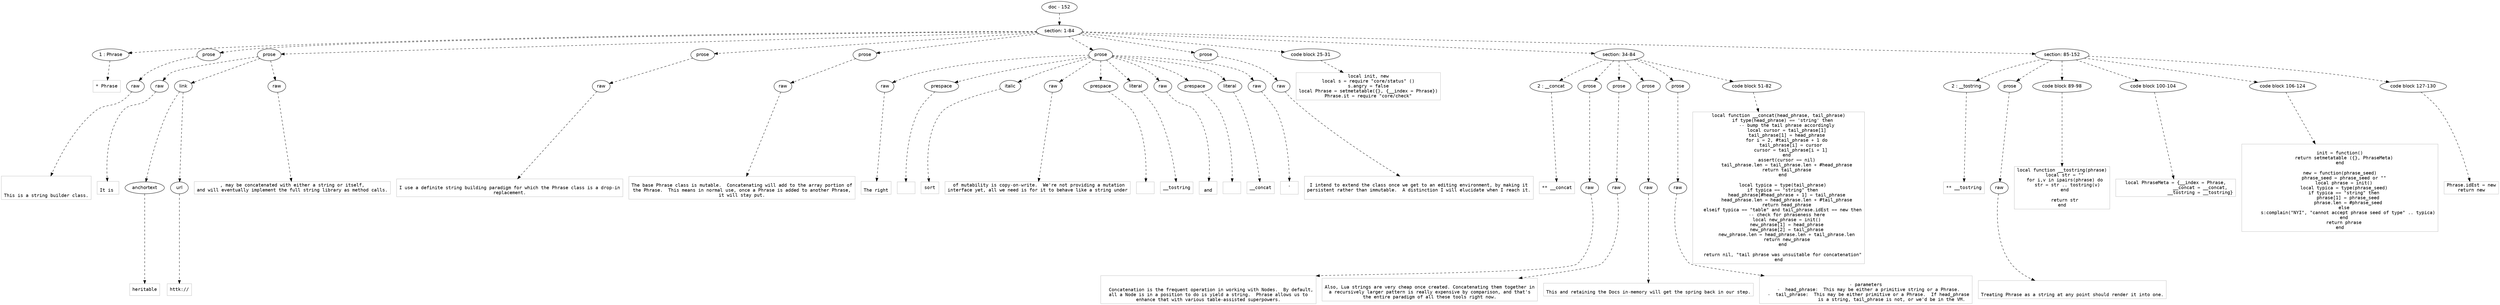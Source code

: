 digraph lpegNode {

node [fontname=Helvetica]
edge [style=dashed]

doc_0 [label="doc - 152"]


doc_0 -> { section_1}
{rank=same; section_1}

section_1 [label="section: 1-84"]


// END RANK doc_0

section_1 -> { header_2 prose_3 prose_4 prose_5 prose_6 prose_7 prose_8 codeblock_9 section_10 section_11}
{rank=same; header_2 prose_3 prose_4 prose_5 prose_6 prose_7 prose_8 codeblock_9 section_10 section_11}

header_2 [label="1 : Phrase"]

prose_3 [label="prose"]

prose_4 [label="prose"]

prose_5 [label="prose"]

prose_6 [label="prose"]

prose_7 [label="prose"]

prose_8 [label="prose"]

codeblock_9 [label="code block 25-31"]

section_10 [label="section: 34-84"]

section_11 [label="section: 85-152"]


// END RANK section_1

header_2 -> leaf_12
leaf_12  [color=Gray,shape=rectangle,fontname=Inconsolata,label="* Phrase"]
// END RANK header_2

prose_3 -> { raw_13}
{rank=same; raw_13}

raw_13 [label="raw"]


// END RANK prose_3

raw_13 -> leaf_14
leaf_14  [color=Gray,shape=rectangle,fontname=Inconsolata,label="


This is a string builder class.
"]
// END RANK raw_13

prose_4 -> { raw_15 link_16 raw_17}
{rank=same; raw_15 link_16 raw_17}

raw_15 [label="raw"]

link_16 [label="link"]

raw_17 [label="raw"]


// END RANK prose_4

raw_15 -> leaf_18
leaf_18  [color=Gray,shape=rectangle,fontname=Inconsolata,label="
It is "]
// END RANK raw_15

link_16 -> { anchortext_19 url_20}
{rank=same; anchortext_19 url_20}

anchortext_19 [label="anchortext"]

url_20 [label="url"]


// END RANK link_16

anchortext_19 -> leaf_21
leaf_21  [color=Gray,shape=rectangle,fontname=Inconsolata,label="heritable"]
// END RANK anchortext_19

url_20 -> leaf_22
leaf_22  [color=Gray,shape=rectangle,fontname=Inconsolata,label="httk://"]
// END RANK url_20

raw_17 -> leaf_23
leaf_23  [color=Gray,shape=rectangle,fontname=Inconsolata,label=", may be concatenated with either a string or itself,
and will eventually implement the full string library as method calls.
"]
// END RANK raw_17

prose_5 -> { raw_24}
{rank=same; raw_24}

raw_24 [label="raw"]


// END RANK prose_5

raw_24 -> leaf_25
leaf_25  [color=Gray,shape=rectangle,fontname=Inconsolata,label="
I use a definite string building paradigm for which the Phrase class is a drop-in
replacement.
"]
// END RANK raw_24

prose_6 -> { raw_26}
{rank=same; raw_26}

raw_26 [label="raw"]


// END RANK prose_6

raw_26 -> leaf_27
leaf_27  [color=Gray,shape=rectangle,fontname=Inconsolata,label="
The base Phrase class is mutable.  Concatenating will add to the array portion of
the Phrase.  This means in normal use, once a Phrase is added to another Phrase,
it will stay put.
"]
// END RANK raw_26

prose_7 -> { raw_28 prespace_29 italic_30 raw_31 prespace_32 literal_33 raw_34 prespace_35 literal_36 raw_37}
{rank=same; raw_28 prespace_29 italic_30 raw_31 prespace_32 literal_33 raw_34 prespace_35 literal_36 raw_37}

raw_28 [label="raw"]

prespace_29 [label="prespace"]

italic_30 [label="italic"]

raw_31 [label="raw"]

prespace_32 [label="prespace"]

literal_33 [label="literal"]

raw_34 [label="raw"]

prespace_35 [label="prespace"]

literal_36 [label="literal"]

raw_37 [label="raw"]


// END RANK prose_7

raw_28 -> leaf_38
leaf_38  [color=Gray,shape=rectangle,fontname=Inconsolata,label="
The right"]
// END RANK raw_28

prespace_29 -> leaf_39
leaf_39  [color=Gray,shape=rectangle,fontname=Inconsolata,label=" "]
// END RANK prespace_29

italic_30 -> leaf_40
leaf_40  [color=Gray,shape=rectangle,fontname=Inconsolata,label="sort"]
// END RANK italic_30

raw_31 -> leaf_41
leaf_41  [color=Gray,shape=rectangle,fontname=Inconsolata,label=" of mutability is copy-on-write.  We're not providing a mutation
interface yet, all we need is for it to behave like a string under"]
// END RANK raw_31

prespace_32 -> leaf_42
leaf_42  [color=Gray,shape=rectangle,fontname=Inconsolata,label=" "]
// END RANK prespace_32

literal_33 -> leaf_43
leaf_43  [color=Gray,shape=rectangle,fontname=Inconsolata,label="__tostring"]
// END RANK literal_33

raw_34 -> leaf_44
leaf_44  [color=Gray,shape=rectangle,fontname=Inconsolata,label="
and"]
// END RANK raw_34

prespace_35 -> leaf_45
leaf_45  [color=Gray,shape=rectangle,fontname=Inconsolata,label=" "]
// END RANK prespace_35

literal_36 -> leaf_46
leaf_46  [color=Gray,shape=rectangle,fontname=Inconsolata,label="__concat"]
// END RANK literal_36

raw_37 -> leaf_47
leaf_47  [color=Gray,shape=rectangle,fontname=Inconsolata,label=".

"]
// END RANK raw_37

prose_8 -> { raw_48}
{rank=same; raw_48}

raw_48 [label="raw"]


// END RANK prose_8

raw_48 -> leaf_49
leaf_49  [color=Gray,shape=rectangle,fontname=Inconsolata,label="
I intend to extend the class once we get to an editing environment, by making it
persistent rather than immutable.  A distinction I will elucidate when I reach it.

"]
// END RANK raw_48

codeblock_9 -> leaf_50
leaf_50  [color=Gray,shape=rectangle,fontname=Inconsolata,label="local init, new
local s = require \"core/status\" ()
s.angry = false
local Phrase = setmetatable({}, {__index = Phrase})
Phrase.it = require \"core/check\""]
// END RANK codeblock_9

section_10 -> { header_51 prose_52 prose_53 prose_54 prose_55 codeblock_56}
{rank=same; header_51 prose_52 prose_53 prose_54 prose_55 codeblock_56}

header_51 [label="2 : __concat"]

prose_52 [label="prose"]

prose_53 [label="prose"]

prose_54 [label="prose"]

prose_55 [label="prose"]

codeblock_56 [label="code block 51-82"]


// END RANK section_10

header_51 -> leaf_57
leaf_57  [color=Gray,shape=rectangle,fontname=Inconsolata,label="** __concat"]
// END RANK header_51

prose_52 -> { raw_58}
{rank=same; raw_58}

raw_58 [label="raw"]


// END RANK prose_52

raw_58 -> leaf_59
leaf_59  [color=Gray,shape=rectangle,fontname=Inconsolata,label="

  Concatenation is the frequent operation in working with Nodes.  By default,
all a Node is in a position to do is yield a string.  Phrase allows us to
enhance that with various table-assisted superpowers.
"]
// END RANK raw_58

prose_53 -> { raw_60}
{rank=same; raw_60}

raw_60 [label="raw"]


// END RANK prose_53

raw_60 -> leaf_61
leaf_61  [color=Gray,shape=rectangle,fontname=Inconsolata,label="
Also, Lua strings are very cheap once created. Concatenating them together in
a recursively larger pattern is really expensive by comparison, and that's
the entire paradigm of all these tools right now.
"]
// END RANK raw_60

prose_54 -> { raw_62}
{rank=same; raw_62}

raw_62 [label="raw"]


// END RANK prose_54

raw_62 -> leaf_63
leaf_63  [color=Gray,shape=rectangle,fontname=Inconsolata,label="
This and retaining the Docs in-memory will get the spring back in our step.
"]
// END RANK raw_62

prose_55 -> { raw_64}
{rank=same; raw_64}

raw_64 [label="raw"]


// END RANK prose_55

raw_64 -> leaf_65
leaf_65  [color=Gray,shape=rectangle,fontname=Inconsolata,label="
- parameters
  -  head_phrase:  This may be either a primitive string or a Phrase.
  -  tail_phrase:  This may be either primitive or a Phrase.  If head_phrase
                   is a string, tail_phrase is not, or we'd be in the VM.
"]
// END RANK raw_64

codeblock_56 -> leaf_66
leaf_66  [color=Gray,shape=rectangle,fontname=Inconsolata,label="local function __concat(head_phrase, tail_phrase)
   if type(head_phrase) == 'string' then
      -- bump the tail phrase accordingly
      local cursor = tail_phrase[1]
      tail_phrase[1] = head_phrase
      for i = 2, #tail_phrase + 1 do
         tail_phrase[i] = cursor
         cursor = tail_phrase[i + 1]
      end
      assert(cursor == nil)
      tail_phrase.len = tail_phrase.len + #head_phrase
      return tail_phrase
   end

   local typica = type(tail_phrase)
   if typica == \"string\" then
      head_phrase[#head_phrase + 1] = tail_phrase
      head_phrase.len = head_phrase.len + #tail_phrase
      return head_phrase
   elseif typica == \"table\" and tail_phrase.idEst == new then
      -- check for phraseness here
      local new_phrase = init()
      new_phrase[1] = head_phrase
      new_phrase[2] = tail_phrase
      new_phrase.len = head_phrase.len + tail_phrase.len
      return new_phrase
   end

   return nil, \"tail phrase was unsuitable for concatenation\"
end"]
// END RANK codeblock_56

section_11 -> { header_67 prose_68 codeblock_69 codeblock_70 codeblock_71 codeblock_72}
{rank=same; header_67 prose_68 codeblock_69 codeblock_70 codeblock_71 codeblock_72}

header_67 [label="2 : __tostring"]

prose_68 [label="prose"]

codeblock_69 [label="code block 89-98"]

codeblock_70 [label="code block 100-104"]

codeblock_71 [label="code block 106-124"]

codeblock_72 [label="code block 127-130"]


// END RANK section_11

header_67 -> leaf_73
leaf_73  [color=Gray,shape=rectangle,fontname=Inconsolata,label="** __tostring"]
// END RANK header_67

prose_68 -> { raw_74}
{rank=same; raw_74}

raw_74 [label="raw"]


// END RANK prose_68

raw_74 -> leaf_75
leaf_75  [color=Gray,shape=rectangle,fontname=Inconsolata,label="

Treating Phrase as a string at any point should render it into one.
"]
// END RANK raw_74

codeblock_69 -> leaf_76
leaf_76  [color=Gray,shape=rectangle,fontname=Inconsolata,label="local function __tostring(phrase)
  local str = \"\"
  for i,v in ipairs(phrase) do
    str = str .. tostring(v)
  end

  return str
end"]
// END RANK codeblock_69

codeblock_70 -> leaf_77
leaf_77  [color=Gray,shape=rectangle,fontname=Inconsolata,label="local PhraseMeta = {__index = Phrase,
                  __concat = __concat,
                  __tostring = __tostring}"]
// END RANK codeblock_70

codeblock_71 -> leaf_78
leaf_78  [color=Gray,shape=rectangle,fontname=Inconsolata,label="
init = function()
   return setmetatable ({}, PhraseMeta)
end

new = function(phrase_seed)
   phrase_seed = phrase_seed or \"\"
   local phrase = init()
   local typica = type(phrase_seed)
   if typica == \"string\" then
      phrase[1] = phrase_seed
      phrase.len = #phrase_seed
   else
      s:complain(\"NYI\", \"cannot accept phrase seed of type\" .. typica)
   end
   return phrase
end"]
// END RANK codeblock_71

codeblock_72 -> leaf_79
leaf_79  [color=Gray,shape=rectangle,fontname=Inconsolata,label="Phrase.idEst = new
return new"]
// END RANK codeblock_72


}
